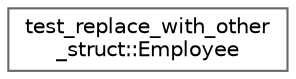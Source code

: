 digraph "类继承关系图"
{
 // LATEX_PDF_SIZE
  bgcolor="transparent";
  edge [fontname=Helvetica,fontsize=10,labelfontname=Helvetica,labelfontsize=10];
  node [fontname=Helvetica,fontsize=10,shape=box,height=0.2,width=0.4];
  rankdir="LR";
  Node0 [id="Node000000",label="test_replace_with_other\l_struct::Employee",height=0.2,width=0.4,color="grey40", fillcolor="white", style="filled",URL="$structtest__replace__with__other__struct_1_1_employee.html",tooltip=" "];
}
